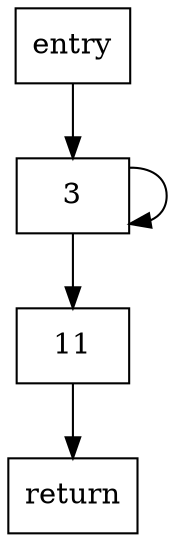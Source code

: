 digraph "CFG" {
  node [shape=box];
  "entry" -> "3";
  "3" -> "3";
  "3" -> "11";
  "11" -> "return";
}
